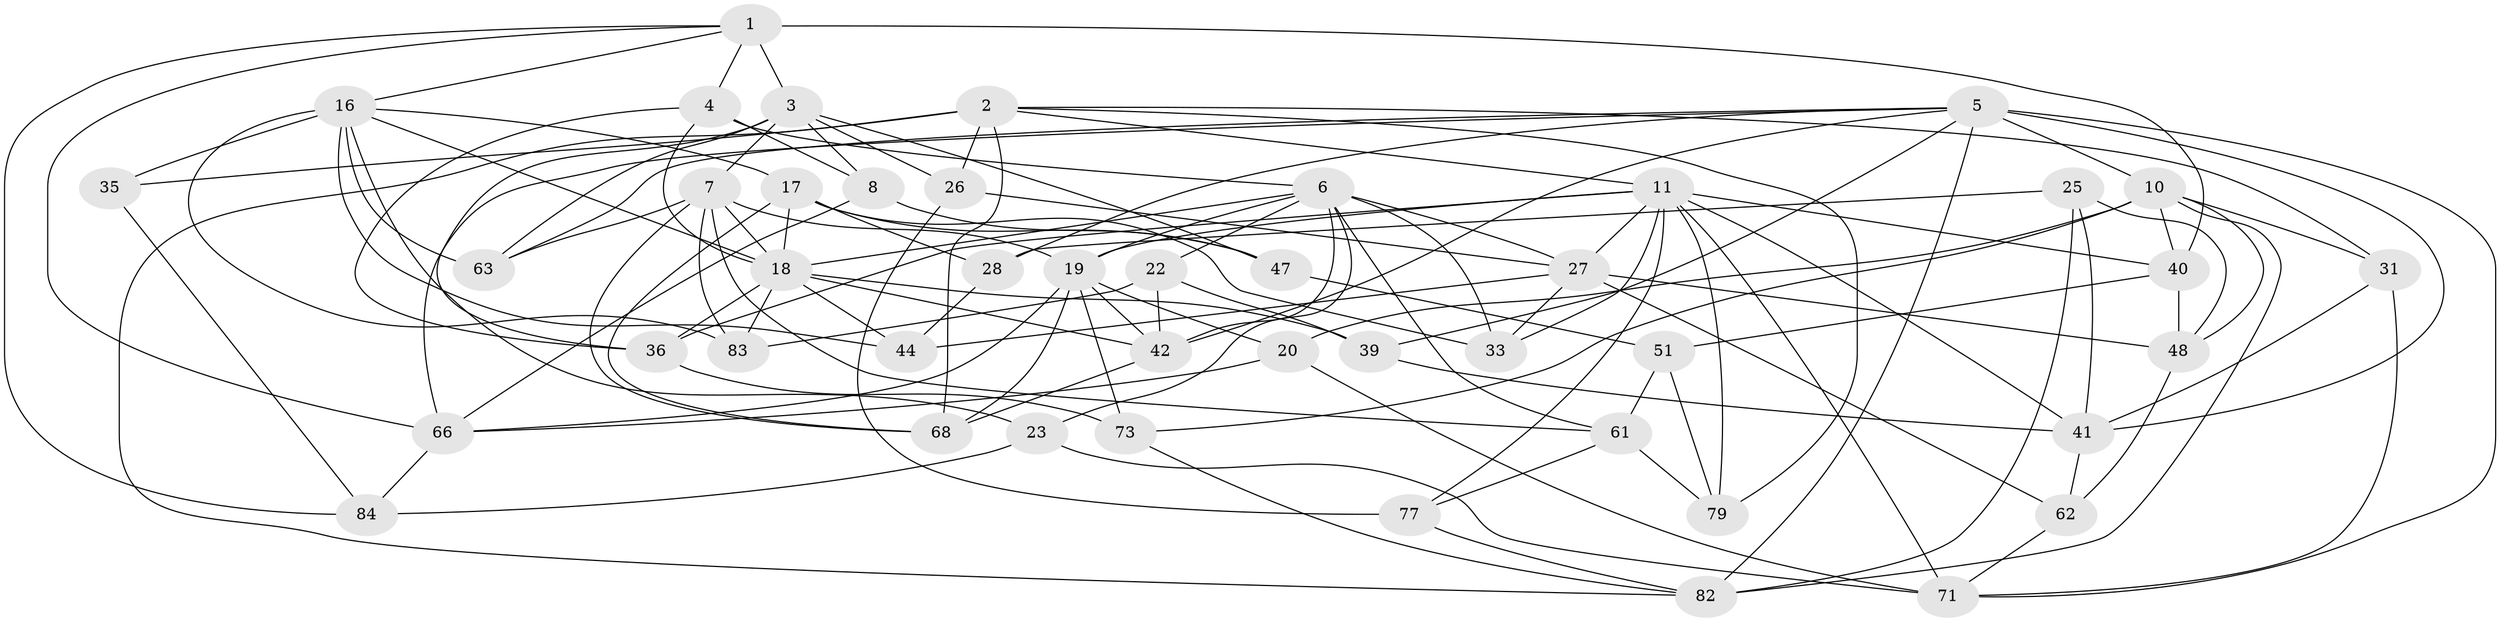 // original degree distribution, {4: 1.0}
// Generated by graph-tools (version 1.1) at 2025/16/03/09/25 04:16:29]
// undirected, 45 vertices, 122 edges
graph export_dot {
graph [start="1"]
  node [color=gray90,style=filled];
  1 [super="+15+53+90"];
  2 [super="+85+38"];
  3 [super="+81+70"];
  4 [super="+21"];
  5 [super="+30+13"];
  6 [super="+12"];
  7 [super="+9"];
  8;
  10 [super="+46+37"];
  11 [super="+34+49+29"];
  16 [super="+50"];
  17 [super="+32"];
  18 [super="+64+67+74"];
  19 [super="+24"];
  20;
  22;
  23;
  25;
  26;
  27 [super="+58+43"];
  28;
  31;
  33;
  35;
  36 [super="+52"];
  39;
  40 [super="+65"];
  41 [super="+56+45"];
  42 [super="+57"];
  44;
  47;
  48 [super="+88"];
  51;
  61 [super="+78"];
  62;
  63;
  66 [super="+72"];
  68 [super="+69"];
  71 [super="+91"];
  73;
  77;
  79;
  82 [super="+86"];
  83;
  84;
  1 -- 3 [weight=2];
  1 -- 84;
  1 -- 40 [weight=3];
  1 -- 16;
  1 -- 66;
  1 -- 4 [weight=2];
  2 -- 31;
  2 -- 11;
  2 -- 35 [weight=2];
  2 -- 79;
  2 -- 82;
  2 -- 26;
  2 -- 68;
  3 -- 47;
  3 -- 26;
  3 -- 36;
  3 -- 8;
  3 -- 63;
  3 -- 7;
  4 -- 36;
  4 -- 8;
  4 -- 18;
  4 -- 6;
  5 -- 41 [weight=2];
  5 -- 42;
  5 -- 66;
  5 -- 71;
  5 -- 39;
  5 -- 28;
  5 -- 10;
  5 -- 82;
  5 -- 63;
  6 -- 42;
  6 -- 61;
  6 -- 33;
  6 -- 22;
  6 -- 23;
  6 -- 27;
  6 -- 19 [weight=2];
  6 -- 18;
  7 -- 63;
  7 -- 19 [weight=2];
  7 -- 83;
  7 -- 68 [weight=2];
  7 -- 61 [weight=2];
  7 -- 18;
  8 -- 47;
  8 -- 66;
  10 -- 40 [weight=2];
  10 -- 48;
  10 -- 31;
  10 -- 82;
  10 -- 73;
  10 -- 20;
  11 -- 41 [weight=2];
  11 -- 19;
  11 -- 27;
  11 -- 36 [weight=2];
  11 -- 40;
  11 -- 77;
  11 -- 79;
  11 -- 33;
  11 -- 71;
  16 -- 63;
  16 -- 35;
  16 -- 83;
  16 -- 23;
  16 -- 44;
  16 -- 17;
  16 -- 18;
  17 -- 28;
  17 -- 47;
  17 -- 33;
  17 -- 18;
  17 -- 68;
  18 -- 83;
  18 -- 39;
  18 -- 42;
  18 -- 36;
  18 -- 44;
  19 -- 66;
  19 -- 73;
  19 -- 20;
  19 -- 68;
  19 -- 42;
  20 -- 66;
  20 -- 71;
  22 -- 39;
  22 -- 83;
  22 -- 42;
  23 -- 84;
  23 -- 71;
  25 -- 82;
  25 -- 28;
  25 -- 41;
  25 -- 48;
  26 -- 77;
  26 -- 27;
  27 -- 33;
  27 -- 48 [weight=2];
  27 -- 44;
  27 -- 62;
  28 -- 44;
  31 -- 71;
  31 -- 41;
  35 -- 84;
  36 -- 73;
  39 -- 41;
  40 -- 51;
  40 -- 48;
  41 -- 62;
  42 -- 68;
  47 -- 51;
  48 -- 62;
  51 -- 79;
  51 -- 61;
  61 -- 77;
  61 -- 79;
  62 -- 71;
  66 -- 84;
  73 -- 82;
  77 -- 82;
}
